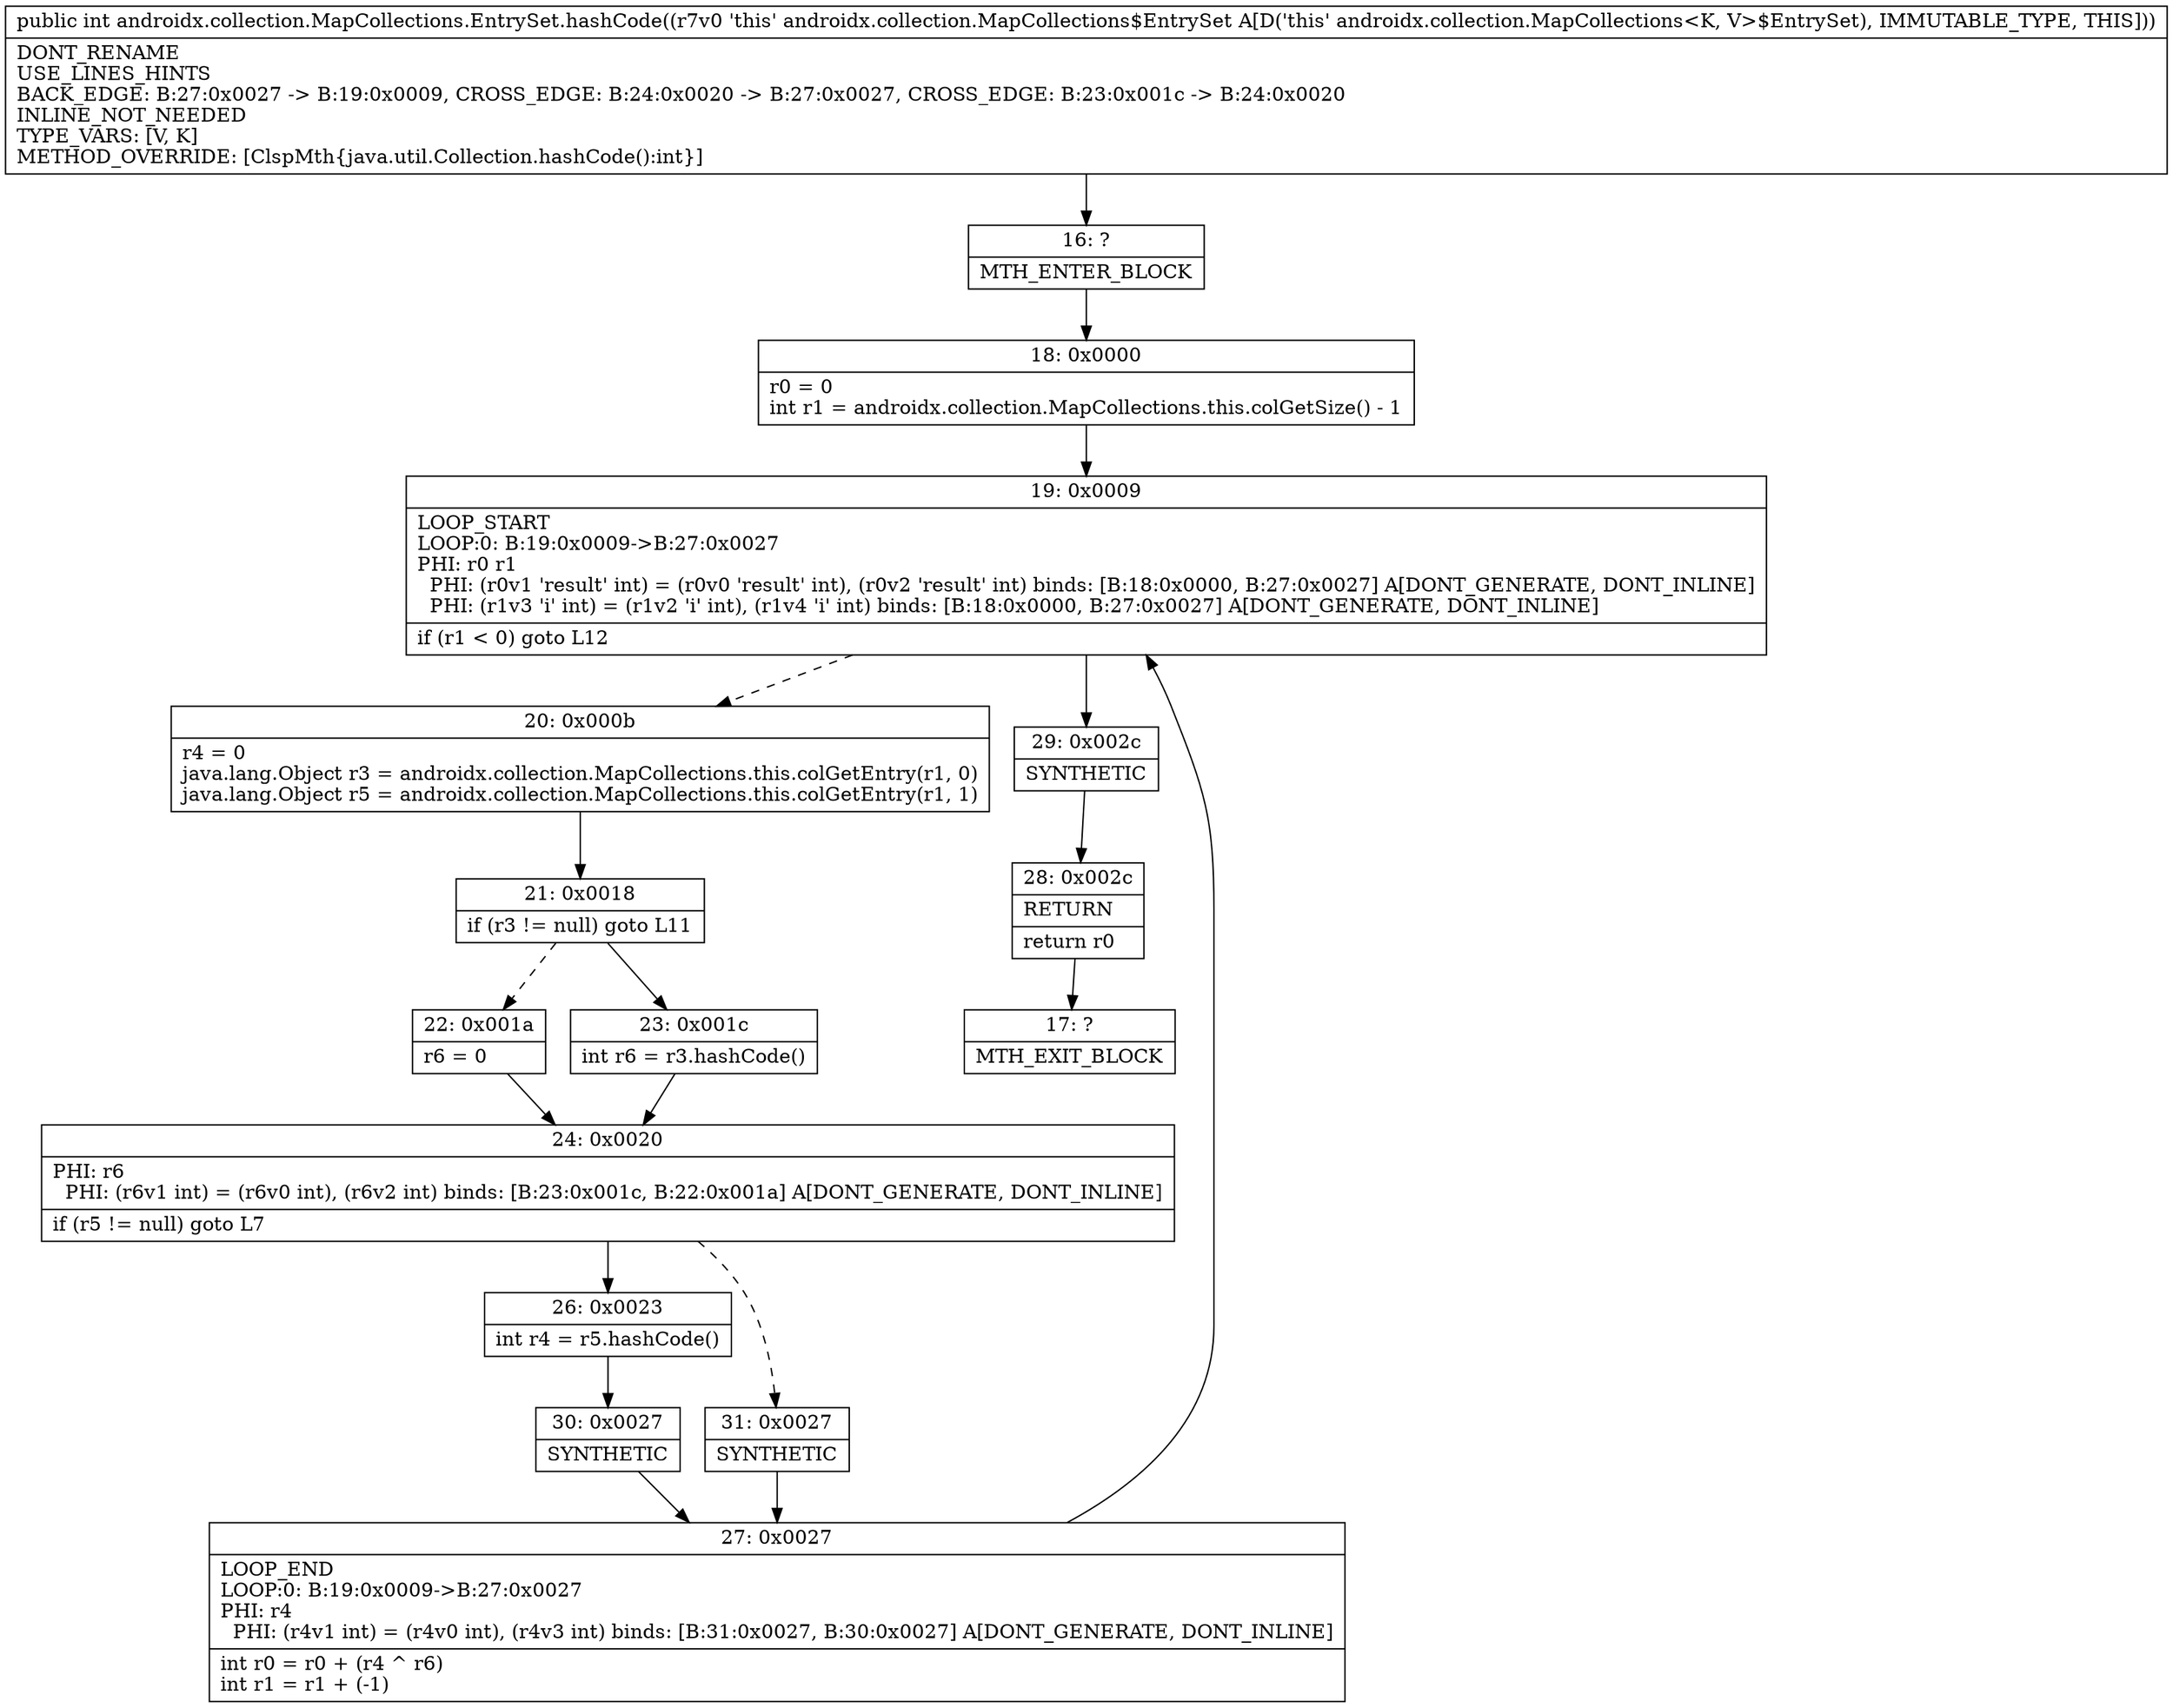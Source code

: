 digraph "CFG forandroidx.collection.MapCollections.EntrySet.hashCode()I" {
Node_16 [shape=record,label="{16\:\ ?|MTH_ENTER_BLOCK\l}"];
Node_18 [shape=record,label="{18\:\ 0x0000|r0 = 0\lint r1 = androidx.collection.MapCollections.this.colGetSize() \- 1\l}"];
Node_19 [shape=record,label="{19\:\ 0x0009|LOOP_START\lLOOP:0: B:19:0x0009\-\>B:27:0x0027\lPHI: r0 r1 \l  PHI: (r0v1 'result' int) = (r0v0 'result' int), (r0v2 'result' int) binds: [B:18:0x0000, B:27:0x0027] A[DONT_GENERATE, DONT_INLINE]\l  PHI: (r1v3 'i' int) = (r1v2 'i' int), (r1v4 'i' int) binds: [B:18:0x0000, B:27:0x0027] A[DONT_GENERATE, DONT_INLINE]\l|if (r1 \< 0) goto L12\l}"];
Node_20 [shape=record,label="{20\:\ 0x000b|r4 = 0\ljava.lang.Object r3 = androidx.collection.MapCollections.this.colGetEntry(r1, 0)\ljava.lang.Object r5 = androidx.collection.MapCollections.this.colGetEntry(r1, 1)\l}"];
Node_21 [shape=record,label="{21\:\ 0x0018|if (r3 != null) goto L11\l}"];
Node_22 [shape=record,label="{22\:\ 0x001a|r6 = 0\l}"];
Node_24 [shape=record,label="{24\:\ 0x0020|PHI: r6 \l  PHI: (r6v1 int) = (r6v0 int), (r6v2 int) binds: [B:23:0x001c, B:22:0x001a] A[DONT_GENERATE, DONT_INLINE]\l|if (r5 != null) goto L7\l}"];
Node_26 [shape=record,label="{26\:\ 0x0023|int r4 = r5.hashCode()\l}"];
Node_30 [shape=record,label="{30\:\ 0x0027|SYNTHETIC\l}"];
Node_27 [shape=record,label="{27\:\ 0x0027|LOOP_END\lLOOP:0: B:19:0x0009\-\>B:27:0x0027\lPHI: r4 \l  PHI: (r4v1 int) = (r4v0 int), (r4v3 int) binds: [B:31:0x0027, B:30:0x0027] A[DONT_GENERATE, DONT_INLINE]\l|int r0 = r0 + (r4 ^ r6)\lint r1 = r1 + (\-1)\l}"];
Node_31 [shape=record,label="{31\:\ 0x0027|SYNTHETIC\l}"];
Node_23 [shape=record,label="{23\:\ 0x001c|int r6 = r3.hashCode()\l}"];
Node_29 [shape=record,label="{29\:\ 0x002c|SYNTHETIC\l}"];
Node_28 [shape=record,label="{28\:\ 0x002c|RETURN\l|return r0\l}"];
Node_17 [shape=record,label="{17\:\ ?|MTH_EXIT_BLOCK\l}"];
MethodNode[shape=record,label="{public int androidx.collection.MapCollections.EntrySet.hashCode((r7v0 'this' androidx.collection.MapCollections$EntrySet A[D('this' androidx.collection.MapCollections\<K, V\>$EntrySet), IMMUTABLE_TYPE, THIS]))  | DONT_RENAME\lUSE_LINES_HINTS\lBACK_EDGE: B:27:0x0027 \-\> B:19:0x0009, CROSS_EDGE: B:24:0x0020 \-\> B:27:0x0027, CROSS_EDGE: B:23:0x001c \-\> B:24:0x0020\lINLINE_NOT_NEEDED\lTYPE_VARS: [V, K]\lMETHOD_OVERRIDE: [ClspMth\{java.util.Collection.hashCode():int\}]\l}"];
MethodNode -> Node_16;Node_16 -> Node_18;
Node_18 -> Node_19;
Node_19 -> Node_20[style=dashed];
Node_19 -> Node_29;
Node_20 -> Node_21;
Node_21 -> Node_22[style=dashed];
Node_21 -> Node_23;
Node_22 -> Node_24;
Node_24 -> Node_26;
Node_24 -> Node_31[style=dashed];
Node_26 -> Node_30;
Node_30 -> Node_27;
Node_27 -> Node_19;
Node_31 -> Node_27;
Node_23 -> Node_24;
Node_29 -> Node_28;
Node_28 -> Node_17;
}

